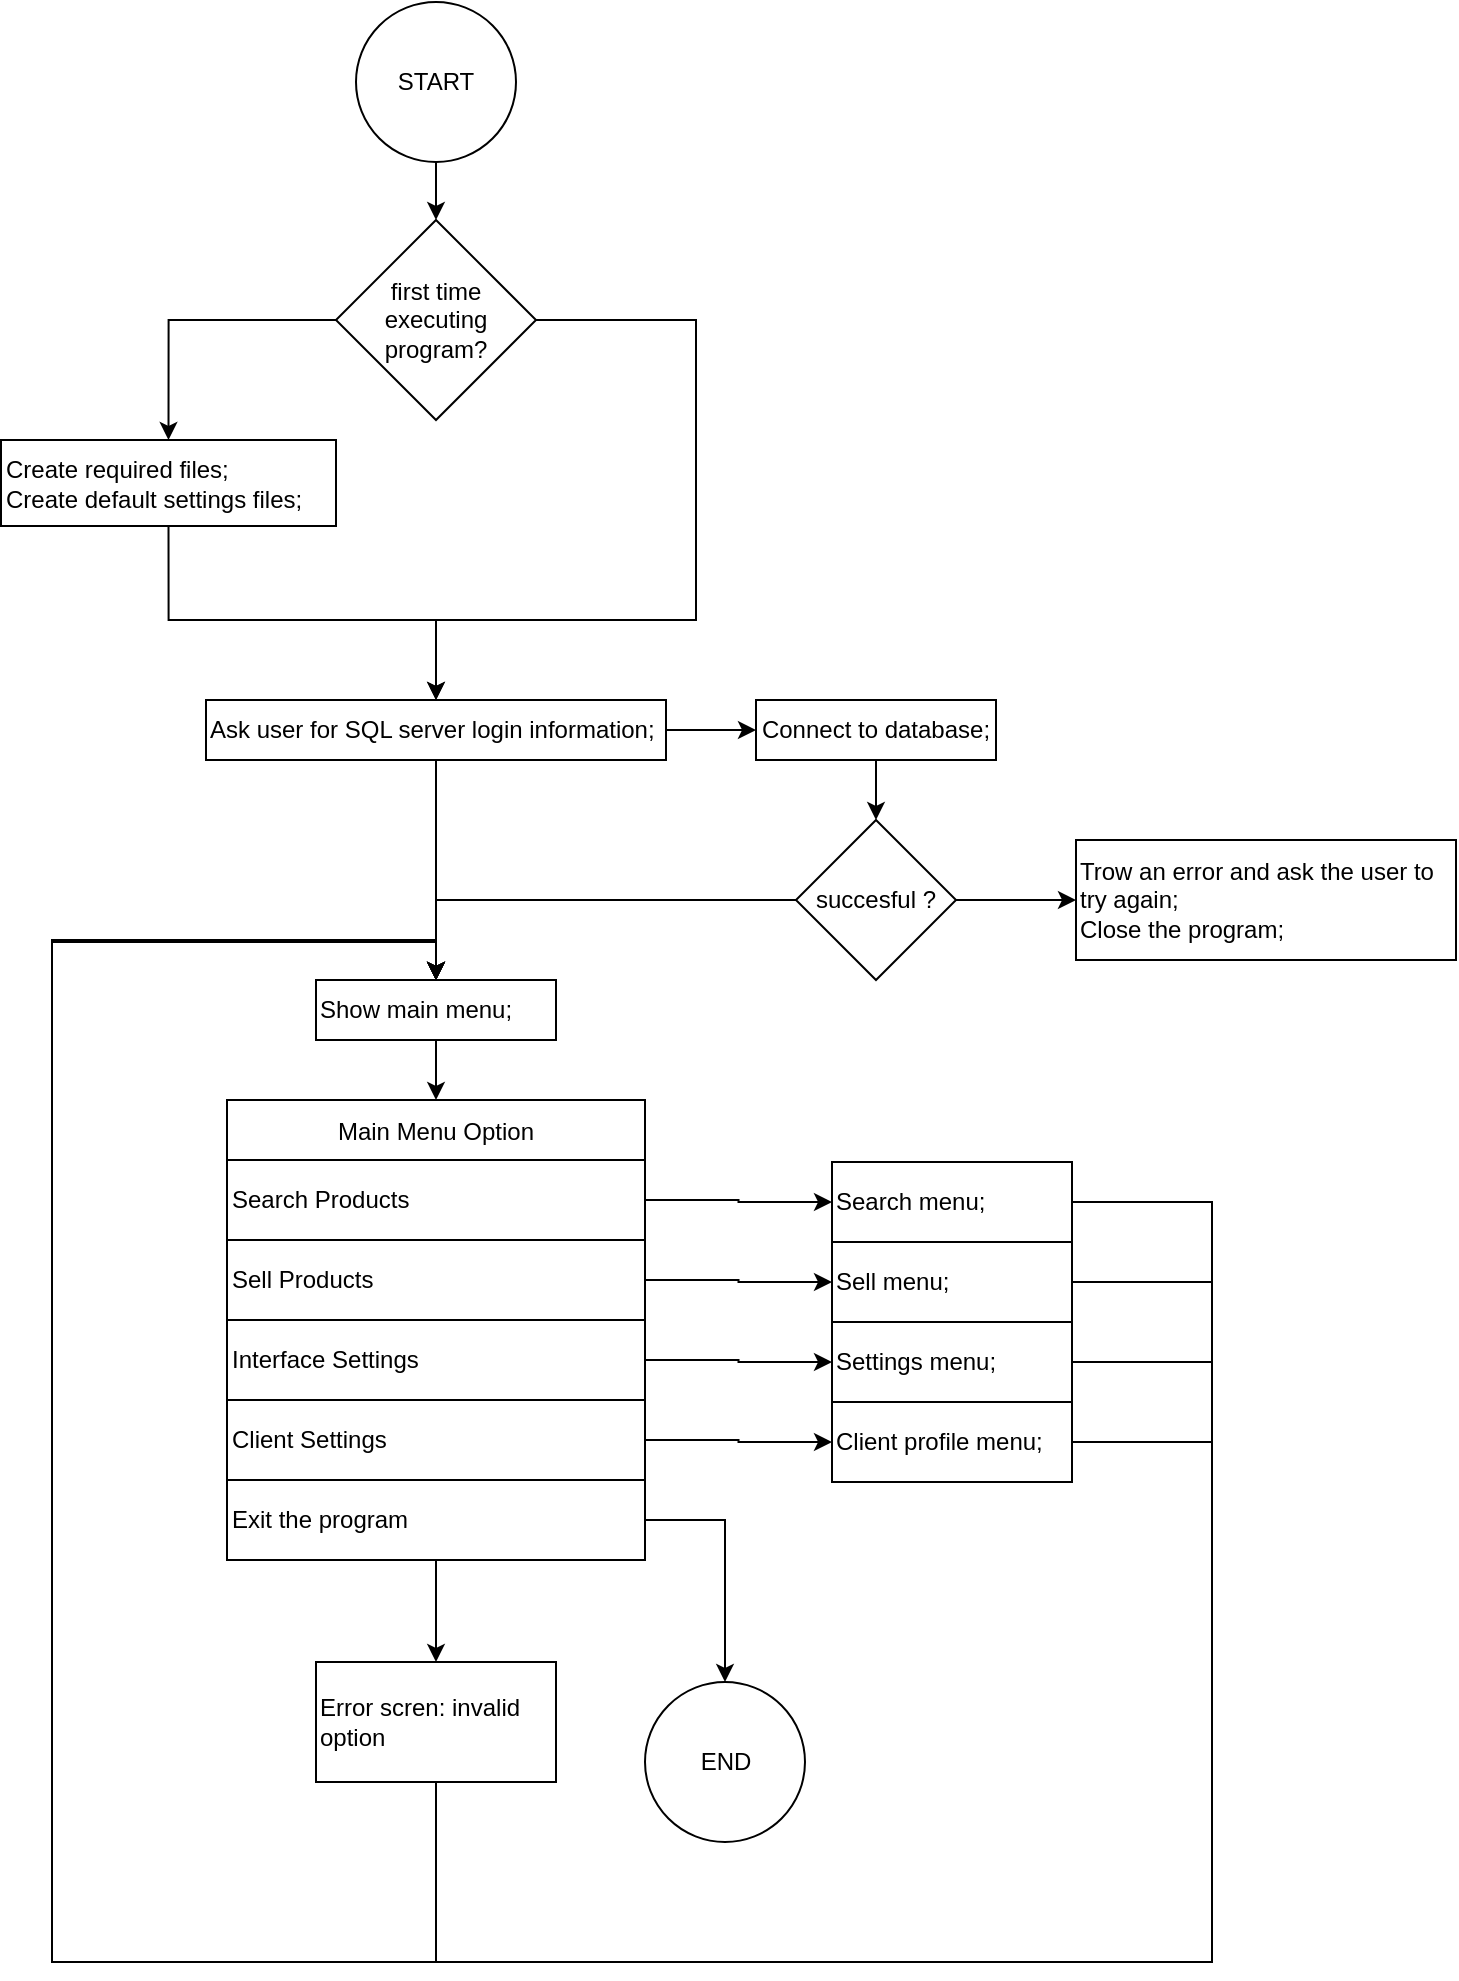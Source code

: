 <mxfile version="26.0.9" pages="2">
  <diagram id="C5RBs43oDa-KdzZeNtuy" name="Main menu loop">
    <mxGraphModel dx="1638" dy="706" grid="1" gridSize="10" guides="1" tooltips="1" connect="1" arrows="1" fold="1" page="1" pageScale="1" pageWidth="827" pageHeight="1169" math="0" shadow="0">
      <root>
        <mxCell id="WIyWlLk6GJQsqaUBKTNV-0" />
        <mxCell id="WIyWlLk6GJQsqaUBKTNV-1" parent="WIyWlLk6GJQsqaUBKTNV-0" />
        <mxCell id="sXUtN6VlkRiVxS_-bcPf-22" style="edgeStyle=orthogonalEdgeStyle;rounded=0;orthogonalLoop=1;jettySize=auto;html=1;exitX=0.5;exitY=1;exitDx=0;exitDy=0;entryX=0.5;entryY=0;entryDx=0;entryDy=0;" parent="WIyWlLk6GJQsqaUBKTNV-1" source="sXUtN6VlkRiVxS_-bcPf-1" target="sXUtN6VlkRiVxS_-bcPf-11" edge="1">
          <mxGeometry relative="1" as="geometry">
            <Array as="points">
              <mxPoint x="148" y="349" />
              <mxPoint x="282" y="349" />
            </Array>
          </mxGeometry>
        </mxCell>
        <mxCell id="sXUtN6VlkRiVxS_-bcPf-1" value="&lt;div&gt;&lt;span style=&quot;background-color: transparent; color: light-dark(rgb(0, 0, 0), rgb(255, 255, 255));&quot;&gt;Create required files;&lt;/span&gt;&lt;br&gt;&lt;/div&gt;Create default settings files;&amp;nbsp;" style="whiteSpace=wrap;html=1;align=left;" parent="WIyWlLk6GJQsqaUBKTNV-1" vertex="1">
          <mxGeometry x="64.5" y="259" width="167.5" height="43" as="geometry" />
        </mxCell>
        <mxCell id="sXUtN6VlkRiVxS_-bcPf-21" style="edgeStyle=orthogonalEdgeStyle;rounded=0;orthogonalLoop=1;jettySize=auto;html=1;exitX=0;exitY=0.5;exitDx=0;exitDy=0;entryX=0.5;entryY=0;entryDx=0;entryDy=0;" parent="WIyWlLk6GJQsqaUBKTNV-1" source="sXUtN6VlkRiVxS_-bcPf-4" target="sXUtN6VlkRiVxS_-bcPf-1" edge="1">
          <mxGeometry relative="1" as="geometry" />
        </mxCell>
        <mxCell id="sXUtN6VlkRiVxS_-bcPf-23" style="edgeStyle=orthogonalEdgeStyle;rounded=0;orthogonalLoop=1;jettySize=auto;html=1;exitX=1;exitY=0.5;exitDx=0;exitDy=0;entryX=0.5;entryY=0;entryDx=0;entryDy=0;" parent="WIyWlLk6GJQsqaUBKTNV-1" source="sXUtN6VlkRiVxS_-bcPf-4" target="sXUtN6VlkRiVxS_-bcPf-11" edge="1">
          <mxGeometry relative="1" as="geometry">
            <Array as="points">
              <mxPoint x="412" y="199" />
              <mxPoint x="412" y="349" />
              <mxPoint x="282" y="349" />
            </Array>
          </mxGeometry>
        </mxCell>
        <mxCell id="sXUtN6VlkRiVxS_-bcPf-4" value="first time executing program?" style="rhombus;whiteSpace=wrap;html=1;" parent="WIyWlLk6GJQsqaUBKTNV-1" vertex="1">
          <mxGeometry x="232" y="149" width="100" height="100" as="geometry" />
        </mxCell>
        <mxCell id="sXUtN6VlkRiVxS_-bcPf-8" style="edgeStyle=orthogonalEdgeStyle;rounded=0;orthogonalLoop=1;jettySize=auto;html=1;exitX=0.5;exitY=1;exitDx=0;exitDy=0;" parent="WIyWlLk6GJQsqaUBKTNV-1" source="sXUtN6VlkRiVxS_-bcPf-4" target="sXUtN6VlkRiVxS_-bcPf-4" edge="1">
          <mxGeometry relative="1" as="geometry" />
        </mxCell>
        <mxCell id="sXUtN6VlkRiVxS_-bcPf-9" style="edgeStyle=orthogonalEdgeStyle;rounded=0;orthogonalLoop=1;jettySize=auto;html=1;exitX=0.5;exitY=1;exitDx=0;exitDy=0;" parent="WIyWlLk6GJQsqaUBKTNV-1" source="sXUtN6VlkRiVxS_-bcPf-4" target="sXUtN6VlkRiVxS_-bcPf-4" edge="1">
          <mxGeometry relative="1" as="geometry" />
        </mxCell>
        <mxCell id="sXUtN6VlkRiVxS_-bcPf-18" style="edgeStyle=orthogonalEdgeStyle;rounded=0;orthogonalLoop=1;jettySize=auto;html=1;exitX=1;exitY=0.5;exitDx=0;exitDy=0;entryX=0;entryY=0.5;entryDx=0;entryDy=0;" parent="WIyWlLk6GJQsqaUBKTNV-1" source="sXUtN6VlkRiVxS_-bcPf-11" target="sXUtN6VlkRiVxS_-bcPf-17" edge="1">
          <mxGeometry relative="1" as="geometry" />
        </mxCell>
        <mxCell id="sXUtN6VlkRiVxS_-bcPf-28" style="edgeStyle=orthogonalEdgeStyle;rounded=0;orthogonalLoop=1;jettySize=auto;html=1;exitX=0.5;exitY=1;exitDx=0;exitDy=0;entryX=0.5;entryY=0;entryDx=0;entryDy=0;" parent="WIyWlLk6GJQsqaUBKTNV-1" source="sXUtN6VlkRiVxS_-bcPf-11" target="sXUtN6VlkRiVxS_-bcPf-27" edge="1">
          <mxGeometry relative="1" as="geometry" />
        </mxCell>
        <mxCell id="sXUtN6VlkRiVxS_-bcPf-11" value="Ask user for SQL server login information;" style="whiteSpace=wrap;html=1;align=left;" parent="WIyWlLk6GJQsqaUBKTNV-1" vertex="1">
          <mxGeometry x="167" y="389" width="230" height="30" as="geometry" />
        </mxCell>
        <mxCell id="sXUtN6VlkRiVxS_-bcPf-24" style="edgeStyle=orthogonalEdgeStyle;rounded=0;orthogonalLoop=1;jettySize=auto;html=1;exitX=0.5;exitY=1;exitDx=0;exitDy=0;entryX=0.5;entryY=0;entryDx=0;entryDy=0;" parent="WIyWlLk6GJQsqaUBKTNV-1" source="sXUtN6VlkRiVxS_-bcPf-17" target="sXUtN6VlkRiVxS_-bcPf-20" edge="1">
          <mxGeometry relative="1" as="geometry" />
        </mxCell>
        <mxCell id="sXUtN6VlkRiVxS_-bcPf-17" value="Connect to database;" style="whiteSpace=wrap;html=1;" parent="WIyWlLk6GJQsqaUBKTNV-1" vertex="1">
          <mxGeometry x="442" y="389" width="120" height="30" as="geometry" />
        </mxCell>
        <mxCell id="sXUtN6VlkRiVxS_-bcPf-26" style="edgeStyle=orthogonalEdgeStyle;rounded=0;orthogonalLoop=1;jettySize=auto;html=1;exitX=1;exitY=0.5;exitDx=0;exitDy=0;entryX=0;entryY=0.5;entryDx=0;entryDy=0;" parent="WIyWlLk6GJQsqaUBKTNV-1" source="sXUtN6VlkRiVxS_-bcPf-20" target="sXUtN6VlkRiVxS_-bcPf-25" edge="1">
          <mxGeometry relative="1" as="geometry" />
        </mxCell>
        <mxCell id="sXUtN6VlkRiVxS_-bcPf-29" style="edgeStyle=orthogonalEdgeStyle;rounded=0;orthogonalLoop=1;jettySize=auto;html=1;exitX=0;exitY=0.5;exitDx=0;exitDy=0;" parent="WIyWlLk6GJQsqaUBKTNV-1" source="sXUtN6VlkRiVxS_-bcPf-20" edge="1">
          <mxGeometry relative="1" as="geometry">
            <mxPoint x="282" y="529" as="targetPoint" />
            <Array as="points">
              <mxPoint x="282" y="489" />
            </Array>
          </mxGeometry>
        </mxCell>
        <mxCell id="sXUtN6VlkRiVxS_-bcPf-20" value="succesful ?" style="rhombus;whiteSpace=wrap;html=1;" parent="WIyWlLk6GJQsqaUBKTNV-1" vertex="1">
          <mxGeometry x="462" y="449" width="80" height="80" as="geometry" />
        </mxCell>
        <mxCell id="sXUtN6VlkRiVxS_-bcPf-25" value="Trow an error and ask the user to try again;&lt;div&gt;Close the program;&lt;/div&gt;" style="whiteSpace=wrap;html=1;align=left;" parent="WIyWlLk6GJQsqaUBKTNV-1" vertex="1">
          <mxGeometry x="602" y="459" width="190" height="60" as="geometry" />
        </mxCell>
        <mxCell id="sXUtN6VlkRiVxS_-bcPf-45" style="edgeStyle=orthogonalEdgeStyle;rounded=0;orthogonalLoop=1;jettySize=auto;html=1;exitX=0.5;exitY=1;exitDx=0;exitDy=0;entryX=0.5;entryY=0;entryDx=0;entryDy=0;" parent="WIyWlLk6GJQsqaUBKTNV-1" source="sXUtN6VlkRiVxS_-bcPf-27" target="sXUtN6VlkRiVxS_-bcPf-30" edge="1">
          <mxGeometry relative="1" as="geometry" />
        </mxCell>
        <mxCell id="sXUtN6VlkRiVxS_-bcPf-27" value="Show main menu;" style="whiteSpace=wrap;html=1;align=left;" parent="WIyWlLk6GJQsqaUBKTNV-1" vertex="1">
          <mxGeometry x="222" y="529" width="120" height="30" as="geometry" />
        </mxCell>
        <mxCell id="67LszbSgHDSRyLuJhUEE-2" style="edgeStyle=orthogonalEdgeStyle;rounded=0;orthogonalLoop=1;jettySize=auto;html=1;exitX=0.5;exitY=1;exitDx=0;exitDy=0;" edge="1" parent="WIyWlLk6GJQsqaUBKTNV-1" source="sXUtN6VlkRiVxS_-bcPf-30" target="67LszbSgHDSRyLuJhUEE-1">
          <mxGeometry relative="1" as="geometry" />
        </mxCell>
        <mxCell id="sXUtN6VlkRiVxS_-bcPf-30" value="Main Menu Option" style="shape=table;startSize=30;container=1;collapsible=0;childLayout=tableLayout;" parent="WIyWlLk6GJQsqaUBKTNV-1" vertex="1">
          <mxGeometry x="177.5" y="589" width="209" height="230" as="geometry" />
        </mxCell>
        <mxCell id="sXUtN6VlkRiVxS_-bcPf-31" value="" style="shape=tableRow;horizontal=0;startSize=0;swimlaneHead=0;swimlaneBody=0;strokeColor=inherit;top=0;left=0;bottom=0;right=0;collapsible=0;dropTarget=0;fillColor=none;points=[[0,0.5],[1,0.5]];portConstraint=eastwest;" parent="sXUtN6VlkRiVxS_-bcPf-30" vertex="1">
          <mxGeometry y="30" width="209" height="40" as="geometry" />
        </mxCell>
        <mxCell id="sXUtN6VlkRiVxS_-bcPf-32" value="Search Products&lt;span style=&quot;white-space: pre;&quot;&gt;&#x9;&lt;/span&gt;" style="shape=partialRectangle;html=1;whiteSpace=wrap;connectable=0;strokeColor=inherit;overflow=hidden;fillColor=none;top=0;left=0;bottom=0;right=0;pointerEvents=1;align=left;" parent="sXUtN6VlkRiVxS_-bcPf-31" vertex="1">
          <mxGeometry width="209" height="40" as="geometry">
            <mxRectangle width="209" height="40" as="alternateBounds" />
          </mxGeometry>
        </mxCell>
        <mxCell id="sXUtN6VlkRiVxS_-bcPf-33" value="" style="shape=tableRow;horizontal=0;startSize=0;swimlaneHead=0;swimlaneBody=0;strokeColor=inherit;top=0;left=0;bottom=0;right=0;collapsible=0;dropTarget=0;fillColor=none;points=[[0,0.5],[1,0.5]];portConstraint=eastwest;" parent="sXUtN6VlkRiVxS_-bcPf-30" vertex="1">
          <mxGeometry y="70" width="209" height="40" as="geometry" />
        </mxCell>
        <mxCell id="sXUtN6VlkRiVxS_-bcPf-34" value="Sell Products" style="shape=partialRectangle;html=1;whiteSpace=wrap;connectable=0;strokeColor=inherit;overflow=hidden;fillColor=none;top=0;left=0;bottom=0;right=0;pointerEvents=1;align=left;" parent="sXUtN6VlkRiVxS_-bcPf-33" vertex="1">
          <mxGeometry width="209" height="40" as="geometry">
            <mxRectangle width="209" height="40" as="alternateBounds" />
          </mxGeometry>
        </mxCell>
        <mxCell id="sXUtN6VlkRiVxS_-bcPf-35" value="" style="shape=tableRow;horizontal=0;startSize=0;swimlaneHead=0;swimlaneBody=0;strokeColor=inherit;top=0;left=0;bottom=0;right=0;collapsible=0;dropTarget=0;fillColor=none;points=[[0,0.5],[1,0.5]];portConstraint=eastwest;" parent="sXUtN6VlkRiVxS_-bcPf-30" vertex="1">
          <mxGeometry y="110" width="209" height="40" as="geometry" />
        </mxCell>
        <mxCell id="sXUtN6VlkRiVxS_-bcPf-36" value="Interface Settings" style="shape=partialRectangle;html=1;whiteSpace=wrap;connectable=0;strokeColor=inherit;overflow=hidden;fillColor=none;top=0;left=0;bottom=0;right=0;pointerEvents=1;align=left;" parent="sXUtN6VlkRiVxS_-bcPf-35" vertex="1">
          <mxGeometry width="209" height="40" as="geometry">
            <mxRectangle width="209" height="40" as="alternateBounds" />
          </mxGeometry>
        </mxCell>
        <mxCell id="sXUtN6VlkRiVxS_-bcPf-37" value="" style="shape=tableRow;horizontal=0;startSize=0;swimlaneHead=0;swimlaneBody=0;strokeColor=inherit;top=0;left=0;bottom=0;right=0;collapsible=0;dropTarget=0;fillColor=none;points=[[0,0.5],[1,0.5]];portConstraint=eastwest;" parent="sXUtN6VlkRiVxS_-bcPf-30" vertex="1">
          <mxGeometry y="150" width="209" height="40" as="geometry" />
        </mxCell>
        <mxCell id="sXUtN6VlkRiVxS_-bcPf-38" value="Client Settings" style="shape=partialRectangle;html=1;whiteSpace=wrap;connectable=0;strokeColor=inherit;overflow=hidden;fillColor=none;top=0;left=0;bottom=0;right=0;pointerEvents=1;align=left;" parent="sXUtN6VlkRiVxS_-bcPf-37" vertex="1">
          <mxGeometry width="209" height="40" as="geometry">
            <mxRectangle width="209" height="40" as="alternateBounds" />
          </mxGeometry>
        </mxCell>
        <mxCell id="sXUtN6VlkRiVxS_-bcPf-39" value="" style="shape=tableRow;horizontal=0;startSize=0;swimlaneHead=0;swimlaneBody=0;strokeColor=inherit;top=0;left=0;bottom=0;right=0;collapsible=0;dropTarget=0;fillColor=none;points=[[0,0.5],[1,0.5]];portConstraint=eastwest;" parent="sXUtN6VlkRiVxS_-bcPf-30" vertex="1">
          <mxGeometry y="190" width="209" height="40" as="geometry" />
        </mxCell>
        <mxCell id="sXUtN6VlkRiVxS_-bcPf-40" value="Exit the program" style="shape=partialRectangle;html=1;whiteSpace=wrap;connectable=0;strokeColor=inherit;overflow=hidden;fillColor=none;top=0;left=0;bottom=0;right=0;pointerEvents=1;align=left;" parent="sXUtN6VlkRiVxS_-bcPf-39" vertex="1">
          <mxGeometry width="209" height="40" as="geometry">
            <mxRectangle width="209" height="40" as="alternateBounds" />
          </mxGeometry>
        </mxCell>
        <mxCell id="L8XmCzss8Ugj0fjshNG_-1" style="edgeStyle=orthogonalEdgeStyle;rounded=0;orthogonalLoop=1;jettySize=auto;html=1;exitX=1;exitY=0.5;exitDx=0;exitDy=0;entryX=0.5;entryY=0;entryDx=0;entryDy=0;" edge="1" parent="WIyWlLk6GJQsqaUBKTNV-1" source="sXUtN6VlkRiVxS_-bcPf-39" target="L8XmCzss8Ugj0fjshNG_-2">
          <mxGeometry relative="1" as="geometry">
            <mxPoint x="446.5" y="880" as="targetPoint" />
          </mxGeometry>
        </mxCell>
        <mxCell id="L8XmCzss8Ugj0fjshNG_-2" value="END" style="ellipse;whiteSpace=wrap;html=1;" vertex="1" parent="WIyWlLk6GJQsqaUBKTNV-1">
          <mxGeometry x="386.5" y="880" width="80" height="80" as="geometry" />
        </mxCell>
        <mxCell id="L8XmCzss8Ugj0fjshNG_-4" style="edgeStyle=orthogonalEdgeStyle;rounded=0;orthogonalLoop=1;jettySize=auto;html=1;exitX=0.5;exitY=1;exitDx=0;exitDy=0;entryX=0.5;entryY=0;entryDx=0;entryDy=0;" edge="1" parent="WIyWlLk6GJQsqaUBKTNV-1" source="L8XmCzss8Ugj0fjshNG_-3" target="sXUtN6VlkRiVxS_-bcPf-4">
          <mxGeometry relative="1" as="geometry" />
        </mxCell>
        <mxCell id="L8XmCzss8Ugj0fjshNG_-3" value="START" style="ellipse;whiteSpace=wrap;html=1;" vertex="1" parent="WIyWlLk6GJQsqaUBKTNV-1">
          <mxGeometry x="242" y="40" width="80" height="80" as="geometry" />
        </mxCell>
        <mxCell id="ByZ_zKPnEHNd1_bNfDjP-0" style="edgeStyle=orthogonalEdgeStyle;rounded=0;orthogonalLoop=1;jettySize=auto;html=1;exitX=1;exitY=0.5;exitDx=0;exitDy=0;entryX=0.5;entryY=0;entryDx=0;entryDy=0;" edge="1" parent="WIyWlLk6GJQsqaUBKTNV-1" source="L8XmCzss8Ugj0fjshNG_-6" target="sXUtN6VlkRiVxS_-bcPf-27">
          <mxGeometry relative="1" as="geometry">
            <Array as="points">
              <mxPoint x="670" y="640" />
              <mxPoint x="670" y="1020" />
              <mxPoint x="90" y="1020" />
              <mxPoint x="90" y="509" />
              <mxPoint x="282" y="509" />
            </Array>
          </mxGeometry>
        </mxCell>
        <mxCell id="L8XmCzss8Ugj0fjshNG_-6" value="Search menu;" style="whiteSpace=wrap;html=1;align=left;" vertex="1" parent="WIyWlLk6GJQsqaUBKTNV-1">
          <mxGeometry x="480" y="620" width="120" height="40" as="geometry" />
        </mxCell>
        <mxCell id="ByZ_zKPnEHNd1_bNfDjP-1" style="edgeStyle=orthogonalEdgeStyle;rounded=0;orthogonalLoop=1;jettySize=auto;html=1;exitX=1;exitY=0.5;exitDx=0;exitDy=0;entryX=0.5;entryY=0;entryDx=0;entryDy=0;" edge="1" parent="WIyWlLk6GJQsqaUBKTNV-1" source="L8XmCzss8Ugj0fjshNG_-8" target="sXUtN6VlkRiVxS_-bcPf-27">
          <mxGeometry relative="1" as="geometry">
            <Array as="points">
              <mxPoint x="670" y="680" />
              <mxPoint x="670" y="1020" />
              <mxPoint x="90" y="1020" />
              <mxPoint x="90" y="509" />
              <mxPoint x="282" y="509" />
            </Array>
          </mxGeometry>
        </mxCell>
        <mxCell id="L8XmCzss8Ugj0fjshNG_-8" value="Sell menu;" style="whiteSpace=wrap;html=1;align=left;" vertex="1" parent="WIyWlLk6GJQsqaUBKTNV-1">
          <mxGeometry x="480" y="660" width="120" height="40" as="geometry" />
        </mxCell>
        <mxCell id="ByZ_zKPnEHNd1_bNfDjP-2" style="edgeStyle=orthogonalEdgeStyle;rounded=0;orthogonalLoop=1;jettySize=auto;html=1;exitX=1;exitY=0.5;exitDx=0;exitDy=0;entryX=0.5;entryY=0;entryDx=0;entryDy=0;" edge="1" parent="WIyWlLk6GJQsqaUBKTNV-1" source="L8XmCzss8Ugj0fjshNG_-9" target="sXUtN6VlkRiVxS_-bcPf-27">
          <mxGeometry relative="1" as="geometry">
            <Array as="points">
              <mxPoint x="670" y="720" />
              <mxPoint x="670" y="1020" />
              <mxPoint x="90" y="1020" />
              <mxPoint x="90" y="509" />
              <mxPoint x="282" y="509" />
            </Array>
          </mxGeometry>
        </mxCell>
        <mxCell id="L8XmCzss8Ugj0fjshNG_-9" value="Settings menu;" style="whiteSpace=wrap;html=1;align=left;" vertex="1" parent="WIyWlLk6GJQsqaUBKTNV-1">
          <mxGeometry x="480" y="700" width="120" height="40" as="geometry" />
        </mxCell>
        <mxCell id="ByZ_zKPnEHNd1_bNfDjP-3" style="edgeStyle=orthogonalEdgeStyle;rounded=0;orthogonalLoop=1;jettySize=auto;html=1;exitX=1;exitY=0.5;exitDx=0;exitDy=0;entryX=0.5;entryY=0;entryDx=0;entryDy=0;" edge="1" parent="WIyWlLk6GJQsqaUBKTNV-1" source="L8XmCzss8Ugj0fjshNG_-10" target="sXUtN6VlkRiVxS_-bcPf-27">
          <mxGeometry relative="1" as="geometry">
            <Array as="points">
              <mxPoint x="670" y="760" />
              <mxPoint x="670" y="1020" />
              <mxPoint x="90" y="1020" />
              <mxPoint x="90" y="509" />
              <mxPoint x="282" y="509" />
            </Array>
          </mxGeometry>
        </mxCell>
        <mxCell id="L8XmCzss8Ugj0fjshNG_-10" value="Client profile menu;" style="whiteSpace=wrap;html=1;align=left;" vertex="1" parent="WIyWlLk6GJQsqaUBKTNV-1">
          <mxGeometry x="480" y="740" width="120" height="40" as="geometry" />
        </mxCell>
        <mxCell id="L8XmCzss8Ugj0fjshNG_-11" style="edgeStyle=orthogonalEdgeStyle;rounded=0;orthogonalLoop=1;jettySize=auto;html=1;exitX=1;exitY=0.5;exitDx=0;exitDy=0;entryX=0;entryY=0.5;entryDx=0;entryDy=0;" edge="1" parent="WIyWlLk6GJQsqaUBKTNV-1" source="sXUtN6VlkRiVxS_-bcPf-31" target="L8XmCzss8Ugj0fjshNG_-6">
          <mxGeometry relative="1" as="geometry" />
        </mxCell>
        <mxCell id="L8XmCzss8Ugj0fjshNG_-12" style="edgeStyle=orthogonalEdgeStyle;rounded=0;orthogonalLoop=1;jettySize=auto;html=1;exitX=1;exitY=0.5;exitDx=0;exitDy=0;entryX=0;entryY=0.5;entryDx=0;entryDy=0;" edge="1" parent="WIyWlLk6GJQsqaUBKTNV-1" source="sXUtN6VlkRiVxS_-bcPf-33" target="L8XmCzss8Ugj0fjshNG_-8">
          <mxGeometry relative="1" as="geometry" />
        </mxCell>
        <mxCell id="L8XmCzss8Ugj0fjshNG_-13" style="edgeStyle=orthogonalEdgeStyle;rounded=0;orthogonalLoop=1;jettySize=auto;html=1;exitX=1;exitY=0.5;exitDx=0;exitDy=0;entryX=0;entryY=0.5;entryDx=0;entryDy=0;" edge="1" parent="WIyWlLk6GJQsqaUBKTNV-1" source="sXUtN6VlkRiVxS_-bcPf-35" target="L8XmCzss8Ugj0fjshNG_-9">
          <mxGeometry relative="1" as="geometry" />
        </mxCell>
        <mxCell id="L8XmCzss8Ugj0fjshNG_-14" style="edgeStyle=orthogonalEdgeStyle;rounded=0;orthogonalLoop=1;jettySize=auto;html=1;exitX=1;exitY=0.5;exitDx=0;exitDy=0;entryX=0;entryY=0.5;entryDx=0;entryDy=0;" edge="1" parent="WIyWlLk6GJQsqaUBKTNV-1" source="sXUtN6VlkRiVxS_-bcPf-37" target="L8XmCzss8Ugj0fjshNG_-10">
          <mxGeometry relative="1" as="geometry" />
        </mxCell>
        <mxCell id="67LszbSgHDSRyLuJhUEE-3" style="edgeStyle=orthogonalEdgeStyle;rounded=0;orthogonalLoop=1;jettySize=auto;html=1;exitX=0.5;exitY=1;exitDx=0;exitDy=0;entryX=0.5;entryY=0;entryDx=0;entryDy=0;" edge="1" parent="WIyWlLk6GJQsqaUBKTNV-1" source="67LszbSgHDSRyLuJhUEE-1" target="sXUtN6VlkRiVxS_-bcPf-27">
          <mxGeometry relative="1" as="geometry">
            <Array as="points">
              <mxPoint x="282" y="1020" />
              <mxPoint x="90" y="1020" />
              <mxPoint x="90" y="510" />
              <mxPoint x="282" y="510" />
            </Array>
          </mxGeometry>
        </mxCell>
        <mxCell id="67LszbSgHDSRyLuJhUEE-1" value="Error scren: invalid option" style="whiteSpace=wrap;html=1;align=left;" vertex="1" parent="WIyWlLk6GJQsqaUBKTNV-1">
          <mxGeometry x="222" y="870" width="120" height="60" as="geometry" />
        </mxCell>
      </root>
    </mxGraphModel>
  </diagram>
  <diagram id="dJfQDdbXY2lZ2iuPAI9N" name="Settings menu loop">
    <mxGraphModel dx="819" dy="353" grid="1" gridSize="10" guides="1" tooltips="1" connect="1" arrows="1" fold="1" page="1" pageScale="1" pageWidth="850" pageHeight="1100" math="0" shadow="0">
      <root>
        <mxCell id="0" />
        <mxCell id="1" parent="0" />
      </root>
    </mxGraphModel>
  </diagram>
</mxfile>
